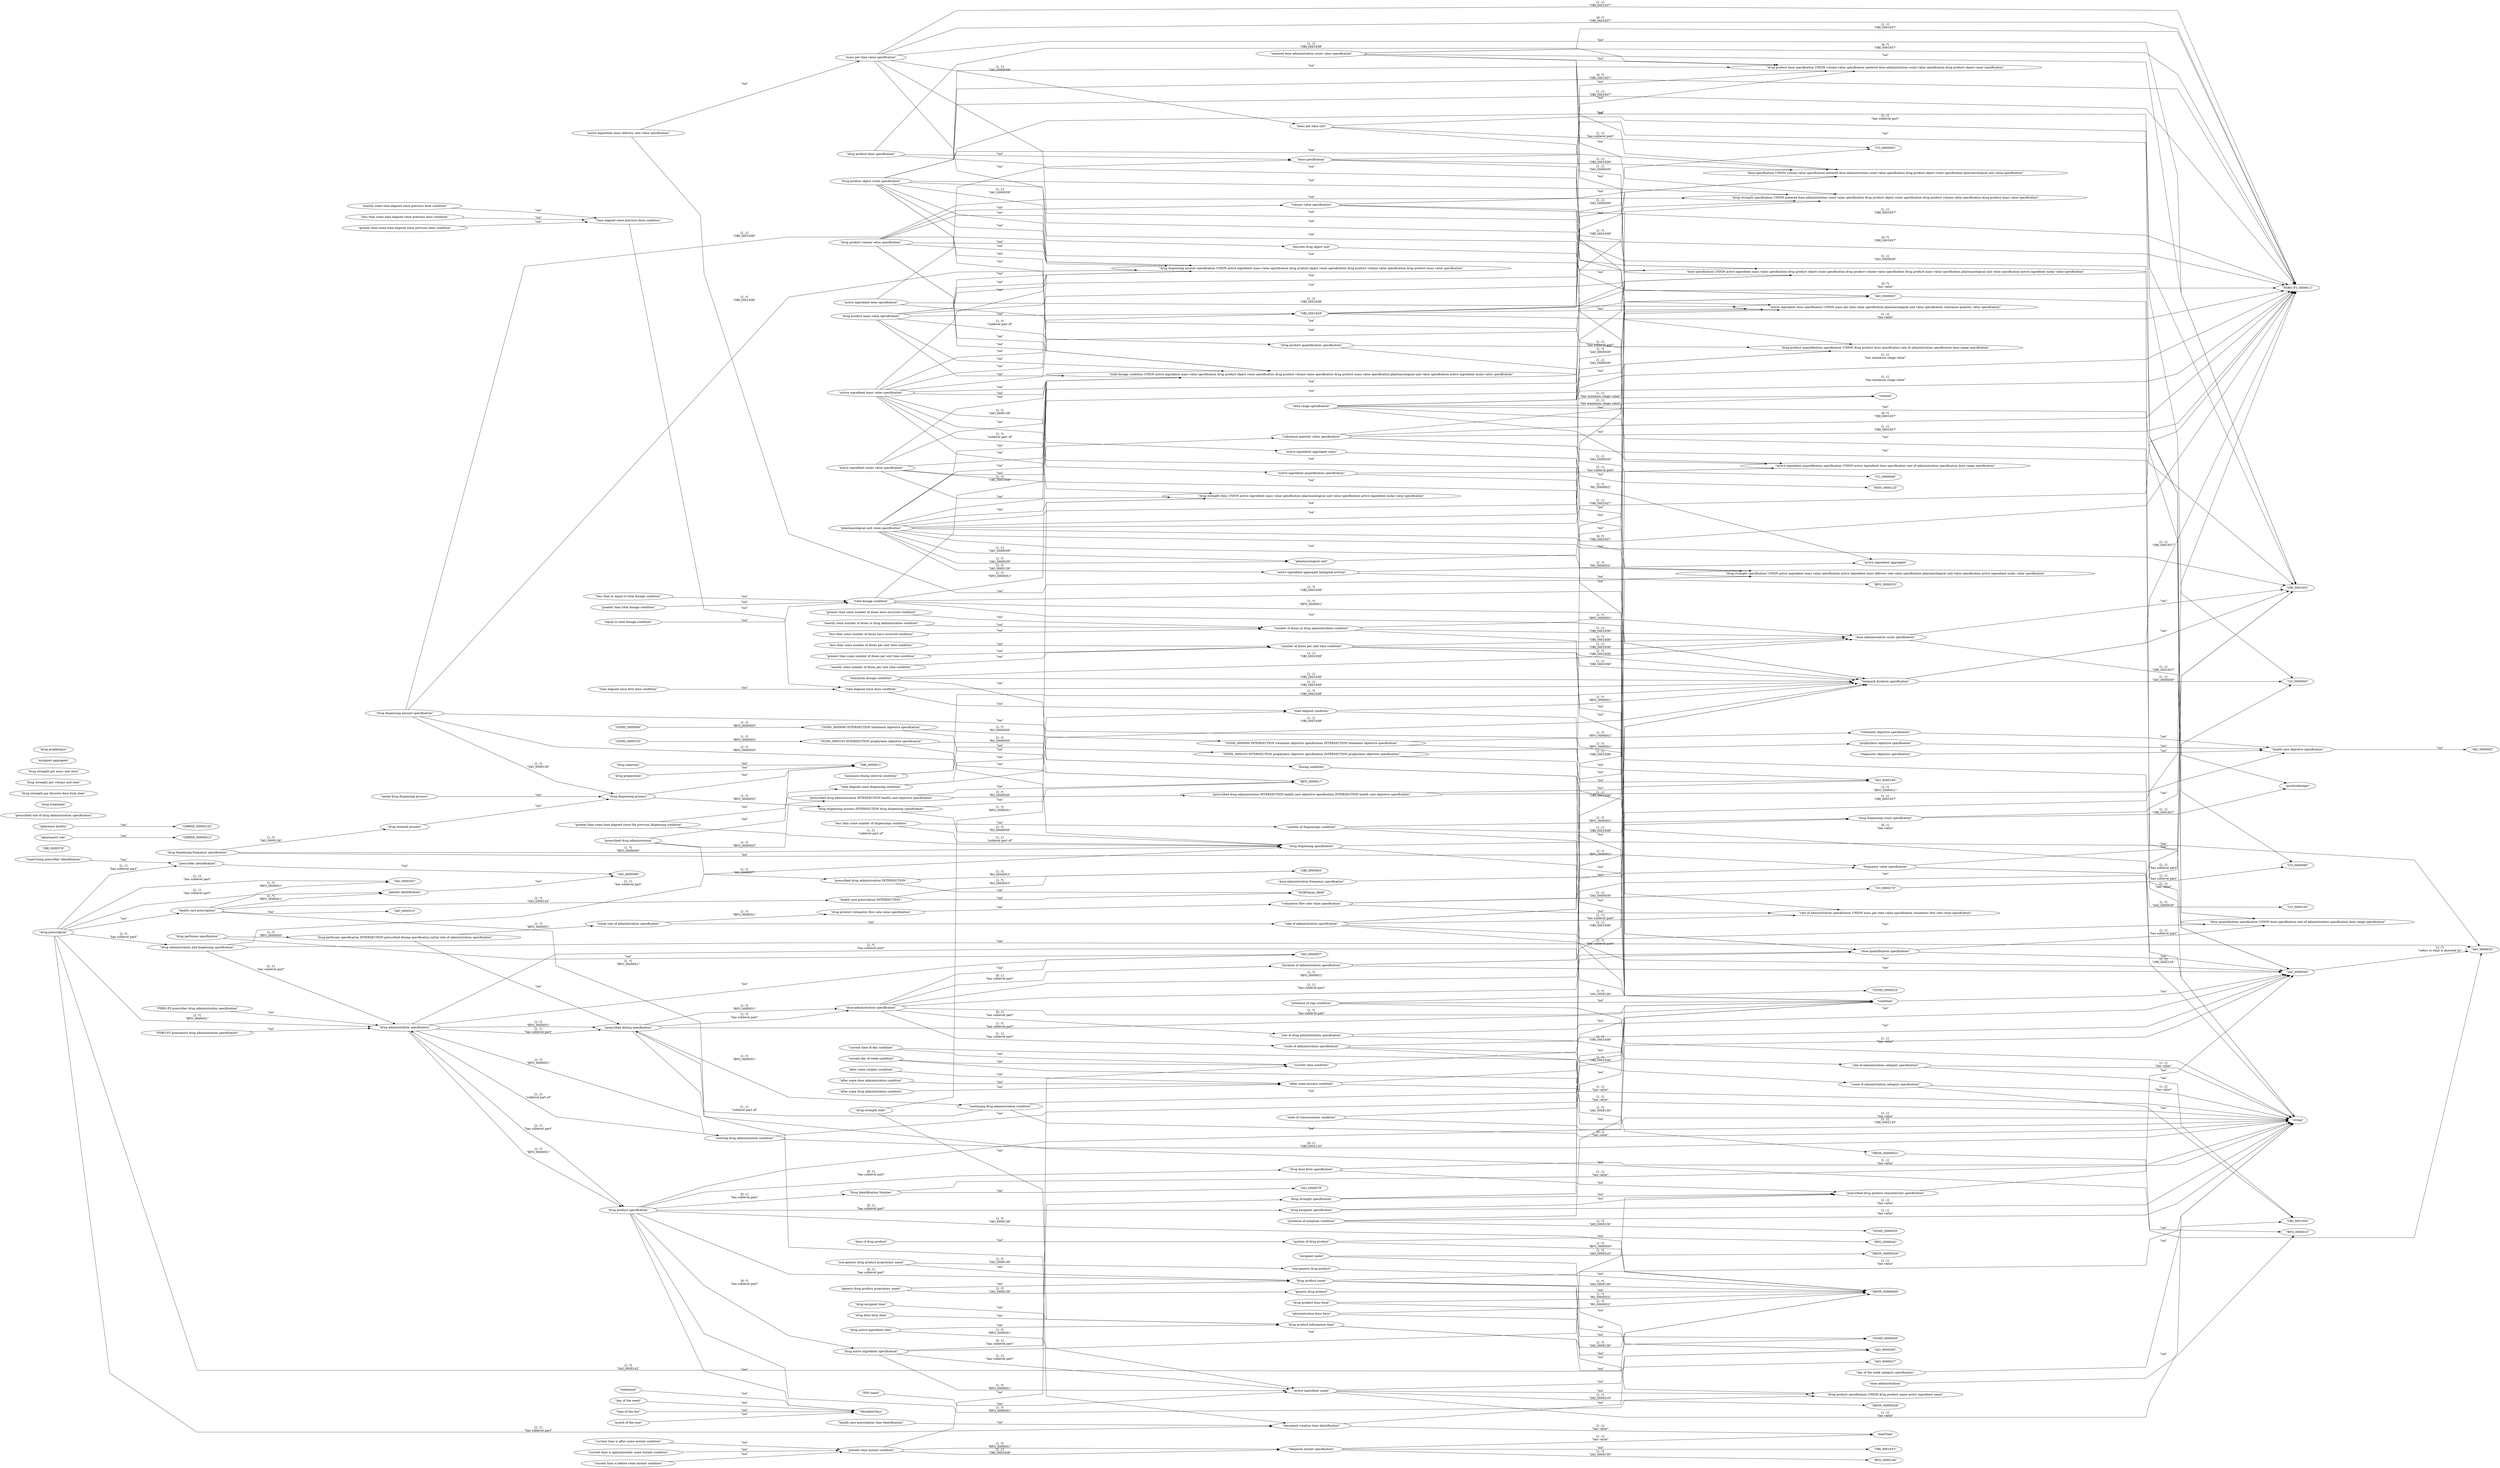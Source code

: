 digraph G {
  splines=polyline;
  rankdir=LR;
  "BFO_0000015" [ label="\"BFO_0000015\"" ];
  "BFO_0000017" [ label="\"BFO_0000017\"" ];
  "BFO_0000019" [ label="\"BFO_0000019\"" ];
  "BFO_0000040" [ label="\"BFO_0000040\"" ];
  "BFO_0000148" [ label="\"BFO_0000148\"" ];
  "DRON_00000005" [ label="\"DRON_00000005\"" ];
  "DRON_00000028" [ label="\"DRON_00000028\"" ];
  "DRON_00000029" [ label="\"DRON_00000029\"" ];
  "DRON_00000031" [ label="\"DRON_00000031\"" ];
  "IAO_0000003" [ label="\"IAO_0000003\"" ];
  "IAO_0000005" [ label="\"IAO_0000005\"" ];
  "IAO_0000007" [ label="\"IAO_0000007\"" ];
  "IAO_0000027" [ label="\"IAO_0000027\"" ];
  "IAO_0000030" [ label="\"IAO_0000030\"" ];
  "IAO_0000033" [ label="\"IAO_0000033\"" ];
  "IAO_0000104" [ label="\"IAO_0000104\"" ];
  "IAO_0000300" [ label="\"IAO_0000300\"" ];
  "IAO_0000302" [ label="\"IAO_0000302\"" ];
  "IAO_0000310" [ label="\"IAO_0000310\"" ];
  "IAO_0000578" [ label="\"IAO_0000578\"" ];
  "IAO_0000590" [ label="\"IAO_0000590\"" ];
  "NCBITaxon_9606" [ label="\"NCBITaxon_9606\"" ];
  "OBI_0000011" [ label="\"OBI_0000011\"" ];
  "OBI_0000093" [ label="\"OBI_0000093\"" ];
  "OBI_0000576" [ label="\"OBI_0000576\"" ];
  "dose specification" [ label="\"dose specification\"" ];
  "OBI_0001929" [ label="\"OBI_0001929\"" ];
  "OBI_0001930" [ label="\"OBI_0001930\"" ];
  "OBI_0001931" [ label="\"OBI_0001931\"" ];
  "OBI_0001933" [ label="\"OBI_0001933\"" ];
  "volume value specification" [ label="\"volume value specification\"" ];
  "OGMS_0000020" [ label="\"OGMS_0000020\"" ];
  "OGMS_0000024" [ label="\"OGMS_0000024\"" ];
  "OGMS_0000039" [ label="\"OGMS_0000039\"" ];
  "OGMS_0000090" [ label="\"OGMS_0000090\"" ];
  "OGMS_0000103" [ label="\"OGMS_0000103\"" ];
  "OMRSE_00000012" [ label="\"OMRSE_00000012\"" ];
  "OMRSE_00000102" [ label="\"OMRSE_00000102\"" ];
  "PATO_0000125" [ label="\"PATO_0000125\"" ];
  "active ingredient dose specification" [ label="\"active ingredient dose specification\"" ];
  "drug product dose specification" [ label="\"drug product dose specification\"" ];
  "current day of week condition" [ label="\"current day of week condition\"" ];
  "current time of day condition" [ label="\"current time of day condition\"" ];
  "PDRO-P3 prescriber drug administration specification" [ label="\"PDRO-P3 prescriber drug administration specification\"" ];
  "PDRO-P3 pharmacist drug administration specification" [ label="\"PDRO-P3 pharmacist drug administration specification\"" ];
  "discrete drug object unit" [ label="\"discrete drug object unit\"" ];
  "time elapsed since dispensing condition" [ label="\"time elapsed since dispensing condition\"" ];
  "health care prescription" [ label="\"health care prescription\"" ];
  "prescriber identification" [ label="\"prescriber identification\"" ];
  "patient identification" [ label="\"patient identification\"" ];
  "active ingredient aggregate mass" [ label="\"active ingredient aggregate mass\"" ];
  "document creation time identification" [ label="\"document creation time identification\"" ];
  "health care prescription time identification" [ label="\"health care prescription time identification\"" ];
  "drug administration and dispensing specification" [ label="\"drug administration and dispensing specification\"" ];
  "prescribed site of drug administration specification" [ label="\"prescribed site of drug administration specification\"" ];
  "prescribed drug product characteristic specification" [ label="\"prescribed drug product characteristic specification\"" ];
  "drug product information item" [ label="\"drug product information item\"" ];
  "drug treatment" [ label="\"drug treatment\"" ];
  "temporal instant specification" [ label="\"temporal instant specification\"" ];
  "route of administration specification" [ label="\"route of administration specification\"" ];
  "active ingredient mass value specification" [ label="\"active ingredient mass value specification\"" ];
  "drug strength specification" [ label="\"drug strength specification\"" ];
  "drug prescription" [ label="\"drug prescription\"" ];
  "drug strength item" [ label="\"drug strength item\"" ];
  "drug strength per discrete dose form item" [ label="\"drug strength per discrete dose form item\"" ];
  "drug strength per volume unit item" [ label="\"drug strength per volume unit item\"" ];
  "drug strength per mass unit item" [ label="\"drug strength per mass unit item\"" ];
  "duration of administration specification" [ label="\"duration of administration specification\"" ];
  "initial rate of administration specification" [ label="\"initial rate of administration specification\"" ];
  "drug active ingredient item" [ label="\"drug active ingredient item\"" ];
  "non-generic drug product proprietary name" [ label="\"non-generic drug product proprietary name\"" ];
  "drug dose form item" [ label="\"drug dose form item\"" ];
  "dose administration" [ label="\"dose administration\"" ];
  "presence of sign condition" [ label="\"presence of sign condition\"" ];
  "less than some time elapsed since previous dose condition" [ label="\"less than some time elapsed since previous dose condition\"" ];
  "drug product name" [ label="\"drug product name\"" ];
  "day of the week" [ label="\"day of the week\"" ];
  "drug dose form specification" [ label="\"drug dose form specification\"" ];
  "drug excipient specification" [ label="\"drug excipient specification\"" ];
  "drug active ingredient specification" [ label="\"drug active ingredient specification\"" ];
  "generic drug product proprietary name" [ label="\"generic drug product proprietary name\"" ];
  "current time is before some instant condition" [ label="\"current time is before some instant condition\"" ];
  "current time is after some instant condition" [ label="\"current time is after some instant condition\"" ];
  "current time is approximately some instant condition" [ label="\"current time is approximately some instant condition\"" ];
  "greater than some time elapsed since previous dose condition" [ label="\"greater than some time elapsed since previous dose condition\"" ];
  "exactly some time elapsed since previous dose condition" [ label="\"exactly some time elapsed since previous dose condition\"" ];
  "drug product specification" [ label="\"drug product specification\"" ];
  "drug product specification" [ label="\"drug product specification\"" ];
  "time of the day" [ label="\"time of the day\"" ];
  "month of the year" [ label="\"month of the year\"" ];
  "day of the week category specification" [ label="\"day of the week category specification\"" ];
  "drug excipient item" [ label="\"drug excipient item\"" ];
  "time elapsed since first dose condition" [ label="\"time elapsed since first dose condition\"" ];
  "time elapsed since previous dose condition" [ label="\"time elapsed since previous dose condition\"" ];
  "present time instant condition" [ label="\"present time instant condition\"" ];
  "pharmacy facility" [ label="\"pharmacy facility\"" ];
  "excipient name" [ label="\"excipient name\"" ];
  "number of doses in drug administration condition" [ label="\"number of doses in drug administration condition\"" ];
  "exactly some number of doses in drug administration condition" [ label="\"exactly some number of doses in drug administration condition\"" ];
  "drug selection" [ label="\"drug selection\"" ];
  "less than some number of doses have occurred condition" [ label="\"less than some number of doses have occurred condition\"" ];
  "greater than some number of doses have occurred condition" [ label="\"greater than some number of doses have occurred condition\"" ];
  "greater than some time elapsed since the previous dispensing condition" [ label="\"greater than some time elapsed since the previous dispensing condition\"" ];
  "pharmacist role" [ label="\"pharmacist role\"" ];
  "after some process condition" [ label="\"after some process condition\"" ];
  "after some drug administration condition" [ label="\"after some drug administration condition\"" ];
  "after some dose administration condition" [ label="\"after some dose administration condition\"" ];
  "after some surgery condition" [ label="\"after some surgery condition\"" ];
  "site of drug administration specification" [ label="\"site of drug administration specification\"" ];
  "drug dispensing specification" [ label="\"drug dispensing specification\"" ];
  "Drug Identification Number" [ label="\"Drug Identification Number\"" ];
  "metered dose administration count value specification" [ label="\"metered dose administration count value specification\"" ];
  "drug dispensing process" [ label="\"drug dispensing process\"" ];
  "drug perfusion specification" [ label="\"drug perfusion specification\"" ];
  "prescribed dosing specification" [ label="\"prescribed dosing specification\"" ];
  "dose of drug product" [ label="\"dose of drug product\"" ];
  "portion of drug product" [ label="\"portion of drug product\"" ];
  "supervising prescriber identification" [ label="\"supervising prescriber identification\"" ];
  "rate of administration specification" [ label="\"rate of administration specification\"" ];
  "site of administration category specification" [ label="\"site of administration category specification\"" ];
  "mass per time unit" [ label="\"mass per time unit\"" ];
  "dose range specification" [ label="\"dose range specification\"" ];
  "active ingredient aggregate" [ label="\"active ingredient aggregate\"" ];
  "excipient aggregate" [ label="\"excipient aggregate\"" ];
  "mass per time value specification" [ label="\"mass per time value specification\"" ];
  "drug renewal process" [ label="\"drug renewal process\"" ];
  "dose quantification specification" [ label="\"dose quantification specification\"" ];
  "active ingredient quantification specification" [ label="\"active ingredient quantification specification\"" ];
  "drug product quantification specification" [ label="\"drug product quantification specification\"" ];
  "active ingredient mass delivery rate value specification" [ label="\"active ingredient mass delivery rate value specification\"" ];
  "continuing drug administration condition" [ label="\"continuing drug administration condition\"" ];
  "starting drug administration condition" [ label="\"starting drug administration condition\"" ];
  "condition" [ label="\"condition\"" ];
  "minimum dosing interval condition" [ label="\"minimum dosing interval condition\"" ];
  "maximum dosage condition" [ label="\"maximum dosage condition\"" ];
  "dosing condition" [ label="\"dosing condition\"" ];
  "drug dispensing frequency specification" [ label="\"drug dispensing frequency specification\"" ];
  "drug dispensing count specification" [ label="\"drug dispensing count specification\"" ];
  "initial drug dispensing process" [ label="\"initial drug dispensing process\"" ];
  "dose administration specification" [ label="\"dose administration specification\"" ];
  "frequency value specification" [ label="\"frequency value specification\"" ];
  "drug prophylaxis" [ label="\"drug prophylaxis\"" ];
  "prescribed drug administration" [ label="\"prescribed drug administration\"" ];
  "health care objective specification" [ label="\"health care objective specification\"" ];
  "drug dispensing amount specification" [ label="\"drug dispensing amount specification\"" ];
  "treatment objective specification" [ label="\"treatment objective specification\"" ];
  "prophylaxis objective specification" [ label="\"prophylaxis objective specification\"" ];
  "diagnostic objective specification" [ label="\"diagnostic objective specification\"" ];
  "drug administration specification" [ label="\"drug administration specification\"" ];
  "drug product object count specification" [ label="\"drug product object count specification\"" ];
  "drug product volume value specification" [ label="\"drug product volume value specification\"" ];
  "drug product mass value specification" [ label="\"drug product mass value specification\"" ];
  "statement" [ label="\"statement\"" ];
  "temporal duration specification" [ label="\"temporal duration specification\"" ];
  "dose administration frequency specification" [ label="\"dose administration frequency specification\"" ];
  "pharmacological unit value specification" [ label="\"pharmacological unit value specification\"" ];
  "substance quantity value specification" [ label="\"substance quantity value specification\"" ];
  "volumetric flow rate value specification" [ label="\"volumetric flow rate value specification\"" ];
  "drug product volumetric flow rate value specification" [ label="\"drug product volumetric flow rate value specification\"" ];
  "active ingredient molar value specification" [ label="\"active ingredient molar value specification\"" ];
  "pharmacological unit" [ label="\"pharmacological unit\"" ];
  "dose administration count specification" [ label="\"dose administration count specification\"" ];
  "presence of symptom condition" [ label="\"presence of symptom condition\"" ];
  "state of consciousness condition" [ label="\"state of consciousness condition\"" ];
  "current time condition" [ label="\"current time condition\"" ];
  "time elapsed condition" [ label="\"time elapsed condition\"" ];
  "number of doses per unit time condition" [ label="\"number of doses per unit time condition\"" ];
  "less than some number of doses per unit time condition" [ label="\"less than some number of doses per unit time condition\"" ];
  "greater than some number of doses per unit time condition" [ label="\"greater than some number of doses per unit time condition\"" ];
  "exactly some number of doses per unit time condition" [ label="\"exactly some number of doses per unit time condition\"" ];
  "number of dispensings condition" [ label="\"number of dispensings condition\"" ];
  "less than some number of dispensings condition" [ label="\"less than some number of dispensings condition\"" ];
  "total dosage condition" [ label="\"total dosage condition\"" ];
  "less than or equal to total dosage condition" [ label="\"less than or equal to total dosage condition\"" ];
  "greater than total dosage condition" [ label="\"greater than total dosage condition\"" ];
  "equal to total dosage condition" [ label="\"equal to total dosage condition\"" ];
  "time elapsed since dose condition" [ label="\"time elapsed since dose condition\"" ];
  "route of administration category specification" [ label="\"route of administration category specification\"" ];
  "non-generic drug product" [ label="\"non-generic drug product\"" ];
  "generic drug product" [ label="\"generic drug product\"" ];
  "INN name" [ label="\"INN name\"" ];
  "active ingredient name" [ label="\"active ingredient name\"" ];
  "drug preparation" [ label="\"drug preparation\"" ];
  "administration dose form" [ label="\"administration dose form\"" ];
  "drug product dose form" [ label="\"drug product dose form\"" ];
  "active ingredient aggregate biological activity" [ label="\"active ingredient aggregate biological activity\"" ];
  "UO_0000002" [ label="\"UO_0000002\"" ];
  "UO_0000003" [ label="\"UO_0000003\"" ];
  "UO_0000006" [ label="\"UO_0000006\"" ];
  "UO_0000095" [ label="\"UO_0000095\"" ];
  "UO_0000105" [ label="\"UO_0000105\"" ];
  "UO_0000270" [ label="\"UO_0000270\"" ];
  "ObsoleteClass" [ label="\"ObsoleteClass\"" ];
  "dose quantification specification UNION dose specification rate of administration specification dose range specification" [ label="\"dose quantification specification UNION dose specification rate of administration specification dose range specification\"" ];
  "prescribed drug administration INTERSECTION " [ label="\"prescribed drug administration INTERSECTION \"" ];
  "drug dispensing amount specification UNION active ingredient mass value specification drug product object count specification drug product volume value specification drug product mass value specification" [ label="\"drug dispensing amount specification UNION active ingredient mass value specification drug product object count specification drug product volume value specification drug product mass value specification\"" ];
  "OGMS_0000103 INTERSECTION prophylaxis objective specification" [ label="\"OGMS_0000103 INTERSECTION prophylaxis objective specification\"" ];
  "OGMS_0000103 INTERSECTION prophylaxis objective specification INTERSECTION prophylaxis objective specification" [ label="\"OGMS_0000103 INTERSECTION prophylaxis objective specification INTERSECTION prophylaxis objective specification\"" ];
  "drug product specification UNION drug product name active ingredient name" [ label="\"drug product specification UNION drug product name active ingredient name\"" ];
  "drug product quantification specification UNION drug product dose specification rate of administration specification dose range specification" [ label="\"drug product quantification specification UNION drug product dose specification rate of administration specification dose range specification\"" ];
  "active ingredient dose specification UNION mass per time value specification pharmacological unit value specification substance quantity value specification" [ label="\"active ingredient dose specification UNION mass per time value specification pharmacological unit value specification substance quantity value specification\"" ];
  "drug dispensing amount specification UNION active ingredient mass value specification drug product object count specification drug product volume value specification drug product mass value specification" [ label="\"drug dispensing amount specification UNION active ingredient mass value specification drug product object count specification drug product volume value specification drug product mass value specification\"" ];
  "drug product dose specification UNION volume value specification metered dose administration count value specification drug product object count specification" [ label="\"drug product dose specification UNION volume value specification metered dose administration count value specification drug product object count specification\"" ];
  "rate of administration specification UNION mass per time value specification volumetric flow rate value specification" [ label="\"rate of administration specification UNION mass per time value specification volumetric flow rate value specification\"" ];
  "health care prescription INTERSECTION " [ label="\"health care prescription INTERSECTION \"" ];
  "drug strength specification UNION metered dose administration count value specification drug product object count specification drug product volume value specification drug product mass value specification" [ label="\"drug strength specification UNION metered dose administration count value specification drug product object count specification drug product volume value specification drug product mass value specification\"" ];
  "active ingredient quantification specification UNION active ingredient dose specification rate of administration specification dose range specification" [ label="\"active ingredient quantification specification UNION active ingredient dose specification rate of administration specification dose range specification\"" ];
  "total dosage condition UNION active ingredient mass value specification drug product object count specification drug product volume value specification drug product mass value specification pharmacological unit value specification active ingredient molar value specification" [ label="\"total dosage condition UNION active ingredient mass value specification drug product object count specification drug product volume value specification drug product mass value specification pharmacological unit value specification active ingredient molar value specification\"" ];
  "dose specification UNION active ingredient mass value specification drug product object count specification drug product volume value specification drug product mass value specification pharmacological unit value specification active ingredient molar value specification" [ label="\"dose specification UNION active ingredient mass value specification drug product object count specification drug product volume value specification drug product mass value specification pharmacological unit value specification active ingredient molar value specification\"" ];
  "drug dispensing process INTERSECTION drug dispensing specification" [ label="\"drug dispensing process INTERSECTION drug dispensing specification\"" ];
  "OGMS_0000090 INTERSECTION treatment objective specification" [ label="\"OGMS_0000090 INTERSECTION treatment objective specification\"" ];
  "OGMS_0000090 INTERSECTION treatment objective specification INTERSECTION treatment objective specification" [ label="\"OGMS_0000090 INTERSECTION treatment objective specification INTERSECTION treatment objective specification\"" ];
  "prescribed drug administration INTERSECTION health care objective specification" [ label="\"prescribed drug administration INTERSECTION health care objective specification\"" ];
  "prescribed drug administration INTERSECTION health care objective specification INTERSECTION health care objective specification" [ label="\"prescribed drug administration INTERSECTION health care objective specification INTERSECTION health care objective specification\"" ];
  "drug strength item UNION active ingredient mass value specification pharmacological unit value specification active ingredient molar value specification" [ label="\"drug strength item UNION active ingredient mass value specification pharmacological unit value specification active ingredient molar value specification\"" ];
  "dose specification UNION volume value specification metered dose administration count value specification drug product object count specification pharmacological unit value specification" [ label="\"dose specification UNION volume value specification metered dose administration count value specification drug product object count specification pharmacological unit value specification\"" ];
  "drug strength specification UNION active ingredient mass value specification active ingredient mass delivery rate value specification pharmacological unit value specification active ingredient molar value specification" [ label="\"drug strength specification UNION active ingredient mass value specification active ingredient mass delivery rate value specification pharmacological unit value specification active ingredient molar value specification\"" ];
  "total dosage condition UNION active ingredient mass value specification drug product object count specification drug product volume value specification drug product mass value specification pharmacological unit value specification active ingredient molar value specification" [ label="\"total dosage condition UNION active ingredient mass value specification drug product object count specification drug product volume value specification drug product mass value specification pharmacological unit value specification active ingredient molar value specification\"" ];
  "drug perfusion specification INTERSECTION prescribed dosing specification initial rate of administration specification" [ label="\"drug perfusion specification INTERSECTION prescribed dosing specification initial rate of administration specification\"" ];
  "PDRO-P3_0000012" [ label="\"PDRO-P3_0000012\"" ];
  "string" [ label="\"string\"" ];
  "positiveInteger" [ label="\"positiveInteger\"" ];
  "rational" [ label="\"rational\"" ];
  "dateTime" [ label="\"dateTime\"" ];
  "drug product information item" -> "IAO_0000027" [ label="\"isa\"" ];
  "administration dose form" -> "OGMS_0000039" [ label="\"isa\"" ];
  "metered dose administration count value specification" -> "OBI_0001931" [ label="\"isa\"" ];
  "drug product name" -> "IAO_0000300" [ label="\"isa\"" ];
  "drug dispensing specification" -> "IAO_0000033" [ label="\"isa\"" ];
  "drug dispensing process" -> "OBI_0000011" [ label="\"isa\"" ];
  "time elapsed since dispensing condition" -> "time elapsed condition" [ label="\"isa\"" ];
  "substance quantity value specification" -> "OBI_0001931" [ label="\"isa\"" ];
  "Drug Identification Number" -> "IAO_0000578" [ label="\"isa\"" ];
  "after some surgery condition" -> "after some process condition" [ label="\"isa\"" ];
  "active ingredient molar value specification" -> "substance quantity value specification" [ label="\"isa\"" ];
  "pharmacy facility" -> "OMRSE_00000102" [ label="\"isa\"" ];
  "month of the year" -> "ObsoleteClass" [ label="\"isa\"" ];
  "less than some time elapsed since previous dose condition" -> "time elapsed since previous dose condition" [ label="\"isa\"" ];
  "route of administration category specification" -> "OBI_0001930" [ label="\"isa\"" ];
  "document creation time identification" -> "IAO_0000300" [ label="\"isa\"" ];
  "active ingredient mass value specification" -> "OBI_0001929" [ label="\"isa\"" ];
  "dose administration frequency specification" -> "frequency value specification" [ label="\"isa\"" ];
  "current day of week condition" -> "current time condition" [ label="\"isa\"" ];
  "duration of administration specification" -> "IAO_0000030" [ label="\"isa\"" ];
  "exactly some time elapsed since previous dose condition" -> "time elapsed since previous dose condition" [ label="\"isa\"" ];
  "number of doses in drug administration condition" -> "condition" [ label="\"isa\"" ];
  "drug dispensing count specification" -> "OBI_0001931" [ label="\"isa\"" ];
  "starting drug administration condition" -> "condition" [ label="\"isa\"" ];
  "site of drug administration specification" -> "IAO_0000030" [ label="\"isa\"" ];
  "active ingredient mass delivery rate value specification" -> "mass per time value specification" [ label="\"isa\"" ];
  "day of the week" -> "ObsoleteClass" [ label="\"isa\"" ];
  "prescribed dosing specification" -> "IAO_0000033" [ label="\"isa\"" ];
  "non-generic drug product" -> "DRON_00000005" [ label="\"isa\"" ];
  "presence of symptom condition" -> "condition" [ label="\"isa\"" ];
  "drug preparation" -> "OBI_0000011" [ label="\"isa\"" ];
  "present time instant condition" -> "current time condition" [ label="\"isa\"" ];
  "active ingredient dose specification" -> "dose specification" [ label="\"isa\"" ];
  "dosing condition" -> "condition" [ label="\"isa\"" ];
  "drug excipient specification" -> "prescribed drug product characteristic specification" [ label="\"isa\"" ];
  "greater than some number of doses have occurred condition" -> "number of doses in drug administration condition" [ label="\"isa\"" ];
  "temporal instant specification" -> "OBI_0001933" [ label="\"isa\"" ];
  "drug active ingredient item" -> "drug product information item" [ label="\"isa\"" ];
  "mass per time unit" -> "IAO_0000003" [ label="\"isa\"" ];
  "DRON_00000031" -> "BFO_0000015" [ label="\"isa\"" ];
  "prescriber identification" -> "IAO_0000590" [ label="\"isa\"" ];
  "initial rate of administration specification" -> "rate of administration specification" [ label="\"isa\"" ];
  "greater than some number of doses per unit time condition" -> "number of doses per unit time condition" [ label="\"isa\"" ];
  "active ingredient aggregate mass" -> "PATO_0000125" [ label="\"isa\"" ];
  "exactly some number of doses in drug administration condition" -> "number of doses in drug administration condition" [ label="\"isa\"" ];
  "drug product specification" -> "ObsoleteClass" [ label="\"isa\"" ];
  "less than some number of doses have occurred condition" -> "number of doses in drug administration condition" [ label="\"isa\"" ];
  "route of administration specification" -> "IAO_0000030" [ label="\"isa\"" ];
  "greater than some time elapsed since the previous dispensing condition" -> "time elapsed since dispensing condition" [ label="\"isa\"" ];
  "drug dose form item" -> "drug product information item" [ label="\"isa\"" ];
  "dose range specification" -> "IAO_0000030" [ label="\"isa\"" ];
  "active ingredient quantification specification" -> "dose quantification specification" [ label="\"isa\"" ];
  "presence of sign condition" -> "condition" [ label="\"isa\"" ];
  "time elapsed condition" -> "condition" [ label="\"isa\"" ];
  "drug product mass value specification" -> "OBI_0001929" [ label="\"isa\"" ];
  "generic drug product proprietary name" -> "drug product name" [ label="\"isa\"" ];
  "portion of drug product" -> "BFO_0000040" [ label="\"isa\"" ];
  "number of doses per unit time condition" -> "condition" [ label="\"isa\"" ];
  "health care prescription" -> "IAO_0000310" [ label="\"isa\"" ];
  "non-generic drug product proprietary name" -> "drug product name" [ label="\"isa\"" ];
  "supervising prescriber identification" -> "prescriber identification" [ label="\"isa\"" ];
  "current time is after some instant condition" -> "present time instant condition" [ label="\"isa\"" ];
  "number of dispensings condition" -> "condition" [ label="\"isa\"" ];
  "drug product volumetric flow rate value specification" -> "volumetric flow rate value specification" [ label="\"isa\"" ];
  "drug selection" -> "OBI_0000011" [ label="\"isa\"" ];
  "less than some number of dispensings condition" -> "number of dispensings condition" [ label="\"isa\"" ];
  "prescribed drug administration" -> "OBI_0000011" [ label="\"isa\"" ];
  "treatment objective specification" -> "health care objective specification" [ label="\"isa\"" ];
  "temporal duration specification" -> "OBI_0001931" [ label="\"isa\"" ];
  "condition" -> "IAO_0000030" [ label="\"isa\"" ];
  "site of administration category specification" -> "OBI_0001930" [ label="\"isa\"" ];
  "PDRO-P3 pharmacist drug administration specification" -> "drug administration specification" [ label="\"isa\"" ];
  "after some dose administration condition" -> "after some process condition" [ label="\"isa\"" ];
  "less than or equal to total dosage condition" -> "total dosage condition" [ label="\"isa\"" ];
  "time of the day" -> "ObsoleteClass" [ label="\"isa\"" ];
  "equal to total dosage condition" -> "total dosage condition" [ label="\"isa\"" ];
  "greater than total dosage condition" -> "total dosage condition" [ label="\"isa\"" ];
  "drug prescription" -> "health care prescription" [ label="\"isa\"" ];
  "drug perfusion specification" -> "IAO_0000007" [ label="\"isa\"" ];
  "drug product dose form" -> "OGMS_0000039" [ label="\"isa\"" ];
  "drug product specification" -> "IAO_0000030" [ label="\"isa\"" ];
  "drug strength item" -> "drug product information item" [ label="\"isa\"" ];
  "time elapsed since previous dose condition" -> "time elapsed since dose condition" [ label="\"isa\"" ];
  "day of the week category specification" -> "OBI_0001930" [ label="\"isa\"" ];
  "prescribed drug product characteristic specification" -> "IAO_0000030" [ label="\"isa\"" ];
  "greater than some time elapsed since previous dose condition" -> "time elapsed since previous dose condition" [ label="\"isa\"" ];
  "volumetric flow rate value specification" -> "OBI_0001931" [ label="\"isa\"" ];
  "continuing drug administration condition" -> "condition" [ label="\"isa\"" ];
  "time elapsed since dose condition" -> "time elapsed condition" [ label="\"isa\"" ];
  "drug renewal process" -> "drug dispensing process" [ label="\"isa\"" ];
  "mass per time value specification" -> "OBI_0001931" [ label="\"isa\"" ];
  "health care prescription time identification" -> "document creation time identification" [ label="\"isa\"" ];
  "dose administration" -> "BFO_0000015" [ label="\"isa\"" ];
  "dose of drug product" -> "portion of drug product" [ label="\"isa\"" ];
  "rate of administration specification" -> "IAO_0000030" [ label="\"isa\"" ];
  "generic drug product" -> "DRON_00000005" [ label="\"isa\"" ];
  "drug administration specification" -> "IAO_0000007" [ label="\"isa\"" ];
  "current time of day condition" -> "current time condition" [ label="\"isa\"" ];
  "after some process condition" -> "condition" [ label="\"isa\"" ];
  "drug dispensing frequency specification" -> "frequency value specification" [ label="\"isa\"" ];
  "pharmacological unit value specification" -> "OBI_0001931" [ label="\"isa\"" ];
  "INN name" -> "active ingredient name" [ label="\"isa\"" ];
  "drug dose form specification" -> "prescribed drug product characteristic specification" [ label="\"isa\"" ];
  "drug product quantification specification" -> "dose quantification specification" [ label="\"isa\"" ];
  "maximum dosage condition" -> "dosing condition" [ label="\"isa\"" ];
  "dose administration count specification" -> "OBI_0001931" [ label="\"isa\"" ];
  "frequency value specification" -> "OBI_0001931" [ label="\"isa\"" ];
  "drug product volume value specification" -> "volume value specification" [ label="\"isa\"" ];
  "drug dispensing amount specification" -> "IAO_0000030" [ label="\"isa\"" ];
  "less than some number of doses per unit time condition" -> "number of doses per unit time condition" [ label="\"isa\"" ];
  "dose administration specification" -> "IAO_0000007" [ label="\"isa\"" ];
  "initial drug dispensing process" -> "drug dispensing process" [ label="\"isa\"" ];
  "drug product dose specification" -> "dose specification" [ label="\"isa\"" ];
  "drug excipient item" -> "drug product information item" [ label="\"isa\"" ];
  "drug active ingredient specification" -> "prescribed drug product characteristic specification" [ label="\"isa\"" ];
  "drug product object count specification" -> "OBI_0001931" [ label="\"isa\"" ];
  "drug administration and dispensing specification" -> "IAO_0000033" [ label="\"isa\"" ];
  "diagnostic objective specification" -> "health care objective specification" [ label="\"isa\"" ];
  "patient identification" -> "IAO_0000590" [ label="\"isa\"" ];
  "drug strength specification" -> "prescribed drug product characteristic specification" [ label="\"isa\"" ];
  "discrete drug object unit" -> "IAO_0000003" [ label="\"isa\"" ];
  "exactly some number of doses per unit time condition" -> "number of doses per unit time condition" [ label="\"isa\"" ];
  "dose quantification specification" -> "IAO_0000030" [ label="\"isa\"" ];
  "pharmacist role" -> "OMRSE_00000012" [ label="\"isa\"" ];
  "total dosage condition" -> "condition" [ label="\"isa\"" ];
  "excipient name" -> "IAO_0000300" [ label="\"isa\"" ];
  "active ingredient name" -> "IAO_0000300" [ label="\"isa\"" ];
  "active ingredient aggregate biological activity" -> "BFO_0000019" [ label="\"isa\"" ];
  "prophylaxis objective specification" -> "health care objective specification" [ label="\"isa\"" ];
  "health care objective specification" -> "IAO_0000005" [ label="\"isa\"" ];
  "pharmacological unit" -> "IAO_0000003" [ label="\"isa\"" ];
  "current time condition" -> "condition" [ label="\"isa\"" ];
  "current time is before some instant condition" -> "present time instant condition" [ label="\"isa\"" ];
  "PDRO-P3 prescriber drug administration specification" -> "drug administration specification" [ label="\"isa\"" ];
  "statement" -> "ObsoleteClass" [ label="\"isa\"" ];
  "after some drug administration condition" -> "after some process condition" [ label="\"isa\"" ];
  "time elapsed since first dose condition" -> "time elapsed since dose condition" [ label="\"isa\"" ];
  "minimum dosing interval condition" -> "dosing condition" [ label="\"isa\"" ];
  "current time is approximately some instant condition" -> "present time instant condition" [ label="\"isa\"" ];
  "state of consciousness condition" -> "condition" [ label="\"isa\"" ];
  "dose specification" -> "dose quantification specification UNION dose specification rate of administration specification dose range specification" [ label="\"isa\"" ];
  "rate of administration specification" -> "dose quantification specification UNION dose specification rate of administration specification dose range specification" [ label="\"isa\"" ];
  "dose range specification" -> "dose quantification specification UNION dose specification rate of administration specification dose range specification" [ label="\"isa\"" ];
  "prescribed drug administration INTERSECTION " -> "NCBITaxon_9606" [ label="\"isa\"" ];
  "active ingredient mass value specification" -> "drug dispensing amount specification UNION active ingredient mass value specification drug product object count specification drug product volume value specification drug product mass value specification" [ label="\"isa\"" ];
  "drug product object count specification" -> "drug dispensing amount specification UNION active ingredient mass value specification drug product object count specification drug product volume value specification drug product mass value specification" [ label="\"isa\"" ];
  "drug product volume value specification" -> "drug dispensing amount specification UNION active ingredient mass value specification drug product object count specification drug product volume value specification drug product mass value specification" [ label="\"isa\"" ];
  "drug product mass value specification" -> "drug dispensing amount specification UNION active ingredient mass value specification drug product object count specification drug product volume value specification drug product mass value specification" [ label="\"isa\"" ];
  "OGMS_0000103 INTERSECTION prophylaxis objective specification" -> "BFO_0000017" [ label="\"isa\"" ];
  "OGMS_0000103 INTERSECTION prophylaxis objective specification INTERSECTION prophylaxis objective specification" -> "IAO_0000104" [ label="\"isa\"" ];
  "drug product name" -> "drug product specification UNION drug product name active ingredient name" [ label="\"isa\"" ];
  "active ingredient name" -> "drug product specification UNION drug product name active ingredient name" [ label="\"isa\"" ];
  "drug product dose specification" -> "drug product quantification specification UNION drug product dose specification rate of administration specification dose range specification" [ label="\"isa\"" ];
  "rate of administration specification" -> "drug product quantification specification UNION drug product dose specification rate of administration specification dose range specification" [ label="\"isa\"" ];
  "dose range specification" -> "drug product quantification specification UNION drug product dose specification rate of administration specification dose range specification" [ label="\"isa\"" ];
  "OBI_0001929" -> "active ingredient dose specification UNION mass per time value specification pharmacological unit value specification substance quantity value specification" [ label="\"isa\"" ];
  "mass per time value specification" -> "active ingredient dose specification UNION mass per time value specification pharmacological unit value specification substance quantity value specification" [ label="\"isa\"" ];
  "pharmacological unit value specification" -> "active ingredient dose specification UNION mass per time value specification pharmacological unit value specification substance quantity value specification" [ label="\"isa\"" ];
  "substance quantity value specification" -> "active ingredient dose specification UNION mass per time value specification pharmacological unit value specification substance quantity value specification" [ label="\"isa\"" ];
  "active ingredient mass value specification" -> "drug dispensing amount specification UNION active ingredient mass value specification drug product object count specification drug product volume value specification drug product mass value specification" [ label="\"isa\"" ];
  "drug product object count specification" -> "drug dispensing amount specification UNION active ingredient mass value specification drug product object count specification drug product volume value specification drug product mass value specification" [ label="\"isa\"" ];
  "drug product volume value specification" -> "drug dispensing amount specification UNION active ingredient mass value specification drug product object count specification drug product volume value specification drug product mass value specification" [ label="\"isa\"" ];
  "drug product mass value specification" -> "drug dispensing amount specification UNION active ingredient mass value specification drug product object count specification drug product volume value specification drug product mass value specification" [ label="\"isa\"" ];
  "OBI_0001929" -> "drug product dose specification UNION volume value specification metered dose administration count value specification drug product object count specification" [ label="\"isa\"" ];
  "volume value specification" -> "drug product dose specification UNION volume value specification metered dose administration count value specification drug product object count specification" [ label="\"isa\"" ];
  "metered dose administration count value specification" -> "drug product dose specification UNION volume value specification metered dose administration count value specification drug product object count specification" [ label="\"isa\"" ];
  "drug product object count specification" -> "drug product dose specification UNION volume value specification metered dose administration count value specification drug product object count specification" [ label="\"isa\"" ];
  "mass per time value specification" -> "rate of administration specification UNION mass per time value specification volumetric flow rate value specification" [ label="\"isa\"" ];
  "volumetric flow rate value specification" -> "rate of administration specification UNION mass per time value specification volumetric flow rate value specification" [ label="\"isa\"" ];
  "health care prescription INTERSECTION " -> "NCBITaxon_9606" [ label="\"isa\"" ];
  "metered dose administration count value specification" -> "drug strength specification UNION metered dose administration count value specification drug product object count specification drug product volume value specification drug product mass value specification" [ label="\"isa\"" ];
  "drug product object count specification" -> "drug strength specification UNION metered dose administration count value specification drug product object count specification drug product volume value specification drug product mass value specification" [ label="\"isa\"" ];
  "drug product volume value specification" -> "drug strength specification UNION metered dose administration count value specification drug product object count specification drug product volume value specification drug product mass value specification" [ label="\"isa\"" ];
  "drug product mass value specification" -> "drug strength specification UNION metered dose administration count value specification drug product object count specification drug product volume value specification drug product mass value specification" [ label="\"isa\"" ];
  "active ingredient dose specification" -> "active ingredient quantification specification UNION active ingredient dose specification rate of administration specification dose range specification" [ label="\"isa\"" ];
  "rate of administration specification" -> "active ingredient quantification specification UNION active ingredient dose specification rate of administration specification dose range specification" [ label="\"isa\"" ];
  "dose range specification" -> "active ingredient quantification specification UNION active ingredient dose specification rate of administration specification dose range specification" [ label="\"isa\"" ];
  "active ingredient mass value specification" -> "total dosage condition UNION active ingredient mass value specification drug product object count specification drug product volume value specification drug product mass value specification pharmacological unit value specification active ingredient molar value specification" [ label="\"isa\"" ];
  "drug product object count specification" -> "total dosage condition UNION active ingredient mass value specification drug product object count specification drug product volume value specification drug product mass value specification pharmacological unit value specification active ingredient molar value specification" [ label="\"isa\"" ];
  "drug product volume value specification" -> "total dosage condition UNION active ingredient mass value specification drug product object count specification drug product volume value specification drug product mass value specification pharmacological unit value specification active ingredient molar value specification" [ label="\"isa\"" ];
  "drug product mass value specification" -> "total dosage condition UNION active ingredient mass value specification drug product object count specification drug product volume value specification drug product mass value specification pharmacological unit value specification active ingredient molar value specification" [ label="\"isa\"" ];
  "pharmacological unit value specification" -> "total dosage condition UNION active ingredient mass value specification drug product object count specification drug product volume value specification drug product mass value specification pharmacological unit value specification active ingredient molar value specification" [ label="\"isa\"" ];
  "active ingredient molar value specification" -> "total dosage condition UNION active ingredient mass value specification drug product object count specification drug product volume value specification drug product mass value specification pharmacological unit value specification active ingredient molar value specification" [ label="\"isa\"" ];
  "active ingredient mass value specification" -> "dose specification UNION active ingredient mass value specification drug product object count specification drug product volume value specification drug product mass value specification pharmacological unit value specification active ingredient molar value specification" [ label="\"isa\"" ];
  "drug product object count specification" -> "dose specification UNION active ingredient mass value specification drug product object count specification drug product volume value specification drug product mass value specification pharmacological unit value specification active ingredient molar value specification" [ label="\"isa\"" ];
  "drug product volume value specification" -> "dose specification UNION active ingredient mass value specification drug product object count specification drug product volume value specification drug product mass value specification pharmacological unit value specification active ingredient molar value specification" [ label="\"isa\"" ];
  "drug product mass value specification" -> "dose specification UNION active ingredient mass value specification drug product object count specification drug product volume value specification drug product mass value specification pharmacological unit value specification active ingredient molar value specification" [ label="\"isa\"" ];
  "pharmacological unit value specification" -> "dose specification UNION active ingredient mass value specification drug product object count specification drug product volume value specification drug product mass value specification pharmacological unit value specification active ingredient molar value specification" [ label="\"isa\"" ];
  "active ingredient molar value specification" -> "dose specification UNION active ingredient mass value specification drug product object count specification drug product volume value specification drug product mass value specification pharmacological unit value specification active ingredient molar value specification" [ label="\"isa\"" ];
  "drug dispensing process INTERSECTION drug dispensing specification" -> "BFO_0000017" [ label="\"isa\"" ];
  "OGMS_0000090 INTERSECTION treatment objective specification" -> "BFO_0000017" [ label="\"isa\"" ];
  "OGMS_0000090 INTERSECTION treatment objective specification INTERSECTION treatment objective specification" -> "IAO_0000104" [ label="\"isa\"" ];
  "prescribed drug administration INTERSECTION health care objective specification" -> "BFO_0000017" [ label="\"isa\"" ];
  "prescribed drug administration INTERSECTION health care objective specification INTERSECTION health care objective specification" -> "IAO_0000104" [ label="\"isa\"" ];
  "active ingredient mass value specification" -> "drug strength item UNION active ingredient mass value specification pharmacological unit value specification active ingredient molar value specification" [ label="\"isa\"" ];
  "pharmacological unit value specification" -> "drug strength item UNION active ingredient mass value specification pharmacological unit value specification active ingredient molar value specification" [ label="\"isa\"" ];
  "active ingredient molar value specification" -> "drug strength item UNION active ingredient mass value specification pharmacological unit value specification active ingredient molar value specification" [ label="\"isa\"" ];
  "OBI_0001929" -> "dose specification UNION volume value specification metered dose administration count value specification drug product object count specification pharmacological unit value specification" [ label="\"isa\"" ];
  "volume value specification" -> "dose specification UNION volume value specification metered dose administration count value specification drug product object count specification pharmacological unit value specification" [ label="\"isa\"" ];
  "metered dose administration count value specification" -> "dose specification UNION volume value specification metered dose administration count value specification drug product object count specification pharmacological unit value specification" [ label="\"isa\"" ];
  "drug product object count specification" -> "dose specification UNION volume value specification metered dose administration count value specification drug product object count specification pharmacological unit value specification" [ label="\"isa\"" ];
  "pharmacological unit value specification" -> "dose specification UNION volume value specification metered dose administration count value specification drug product object count specification pharmacological unit value specification" [ label="\"isa\"" ];
  "active ingredient mass value specification" -> "drug strength specification UNION active ingredient mass value specification active ingredient mass delivery rate value specification pharmacological unit value specification active ingredient molar value specification" [ label="\"isa\"" ];
  "active ingredient mass delivery rate value specification" -> "drug strength specification UNION active ingredient mass value specification active ingredient mass delivery rate value specification pharmacological unit value specification active ingredient molar value specification" [ label="\"isa\"" ];
  "pharmacological unit value specification" -> "drug strength specification UNION active ingredient mass value specification active ingredient mass delivery rate value specification pharmacological unit value specification active ingredient molar value specification" [ label="\"isa\"" ];
  "active ingredient molar value specification" -> "drug strength specification UNION active ingredient mass value specification active ingredient mass delivery rate value specification pharmacological unit value specification active ingredient molar value specification" [ label="\"isa\"" ];
  "active ingredient mass value specification" -> "total dosage condition UNION active ingredient mass value specification drug product object count specification drug product volume value specification drug product mass value specification pharmacological unit value specification active ingredient molar value specification" [ label="\"isa\"" ];
  "drug product object count specification" -> "total dosage condition UNION active ingredient mass value specification drug product object count specification drug product volume value specification drug product mass value specification pharmacological unit value specification active ingredient molar value specification" [ label="\"isa\"" ];
  "drug product volume value specification" -> "total dosage condition UNION active ingredient mass value specification drug product object count specification drug product volume value specification drug product mass value specification pharmacological unit value specification active ingredient molar value specification" [ label="\"isa\"" ];
  "drug product mass value specification" -> "total dosage condition UNION active ingredient mass value specification drug product object count specification drug product volume value specification drug product mass value specification pharmacological unit value specification active ingredient molar value specification" [ label="\"isa\"" ];
  "pharmacological unit value specification" -> "total dosage condition UNION active ingredient mass value specification drug product object count specification drug product volume value specification drug product mass value specification pharmacological unit value specification active ingredient molar value specification" [ label="\"isa\"" ];
  "active ingredient molar value specification" -> "total dosage condition UNION active ingredient mass value specification drug product object count specification drug product volume value specification drug product mass value specification pharmacological unit value specification active ingredient molar value specification" [ label="\"isa\"" ];
  "drug perfusion specification INTERSECTION prescribed dosing specification initial rate of administration specification" -> "prescribed dosing specification" [ label="\"isa\"" ];
  "IAO_0000030" -> "IAO_0000033" [ label="[1..*]
\"refers to what is directed by\"" ];
  "drug prescription" -> "document creation time identification" [ label="[1..1]
\"has sublevel part\"" ];
  "maximum dosage condition" -> "temporal duration specification" [ label="[1..1]
\"OBI_0001938\"" ];
  "initial rate of administration specification" -> "drug product volumetric flow rate value specification" [ label="[1..*]
\"BFO_0000051\"" ];
  "prescribed dosing specification" -> "dose administration specification" [ label="[1..*]
\"has sublevel part\"" ];
  "continuing drug administration condition" -> "prescribed dosing specification" [ label="[1..1]
\"sublevel part of\"" ];
  "dose quantification specification" -> "dose quantification specification UNION dose specification rate of administration specification dose range specification" [ label="[1..1]
\"has sublevel part\"" ];
  "drug prescription" -> "drug administration and dispensing specification" [ label="[1..*]
\"has sublevel part\"" ];
  "active ingredient mass value specification" -> "active ingredient aggregate mass" [ label="[1..*]
\"IAO_0000136\"" ];
  "prescribed drug administration" -> "prescribed drug administration INTERSECTION " [ label="[1..*]
\"RO_0000057\"" ];
  "prescribed drug administration INTERSECTION " -> "OBI_0000093" [ label="[1..*]
\"RO_0000053\"" ];
  "temporal duration specification" -> "UO_0000003" [ label="[1..1]
\"IAO_0000039\"" ];
  "maximum dosage condition" -> "dose administration count specification" [ label="[1..1]
\"OBI_0001938\"" ];
  "drug administration and dispensing specification" -> "drug administration specification" [ label="[1..1]
\"has sublevel part\"" ];
  "drug product specification" -> "drug product name" [ label="[0..1]
\"has sublevel part\"" ];
  "drug product dose form" -> "DRON_00000005" [ label="[1..*]
\"RO_0000052\"" ];
  "drug dispensing amount specification" -> "drug dispensing amount specification UNION active ingredient mass value specification drug product object count specification drug product volume value specification drug product mass value specification" [ label="[1..1]
\"OBI_0001938\"" ];
  "drug dispensing amount specification" -> "drug dispensing specification" [ label="[1..*]
\"BFO_0000050\"" ];
  "drug product information item" -> "DRON_00000005" [ label="[1..*]
\"IAO_0000136\"" ];
  "drug prescription" -> "patient identification" [ label="[1..1]
\"has sublevel part\"" ];
  "drug dispensing frequency specification" -> "drug renewal process" [ label="[1..*]
\"IAO_0000136\"" ];
  "total dosage condition" -> "temporal duration specification" [ label="[1..*]
\"OBI_0001938\"" ];
  "drug active ingredient specification" -> "drug strength specification" [ label="[0..1]
\"has sublevel part\"" ];
  "drug product specification" -> "drug excipient specification" [ label="[0..1]
\"has sublevel part\"" ];
  "mass per time value specification" -> "mass per time unit" [ label="[1..1]
\"IAO_0000039\"" ];
  "drug product name" -> "DRON_00000005" [ label="[1..*]
\"IAO_0000136\"" ];
  "drug prescription" -> "prescriber identification" [ label="[1..1]
\"has sublevel part\"" ];
  "drug prescription" -> "DRON_00000005" [ label="[1..*]
\"IAO_0000142\"" ];
  "active ingredient mass value specification" -> "active ingredient quantification specification" [ label="[1..*]
\"sublevel part of\"" ];
  "drug administration specification" -> "starting drug administration condition" [ label="[1..*]
\"BFO_0000051\"" ];
  "number of doses in drug administration condition" -> "dose administration count specification" [ label="[1..*]
\"BFO_0000051\"" ];
  "OGMS_0000103" -> "OGMS_0000103 INTERSECTION prophylaxis objective specification" [ label="[1..*]
\"BFO_0000055\"" ];
  "OGMS_0000103 INTERSECTION prophylaxis objective specification" -> "OGMS_0000103 INTERSECTION prophylaxis objective specification INTERSECTION prophylaxis objective specification" [ label="[1..*]
\"RO_0000059\"" ];
  "OGMS_0000103 INTERSECTION prophylaxis objective specification INTERSECTION prophylaxis objective specification" -> "prophylaxis objective specification" [ label="[1..*]
\"BFO_0000051\"" ];
  "drug product specification" -> "drug dose form specification" [ label="[0..1]
\"has sublevel part\"" ];
  "present time instant condition" -> "temporal instant specification" [ label="[1..1]
\"OBI_0001938\"" ];
  "dose administration specification" -> "site of drug administration specification" [ label="[0..1]
\"has sublevel part\"" ];
  "time elapsed since dose condition" -> "temporal duration specification" [ label="[1..1]
\"OBI_0001938\"" ];
  "presence of symptom condition" -> "OGMS_0000020" [ label="[1..*]
\"IAO_0000136\"" ];
  "temporal instant specification" -> "BFO_0000148" [ label="[1..*]
\"IAO_0000136\"" ];
  "drug dispensing amount specification" -> "drug dispensing process" [ label="[1..*]
\"IAO_0000136\"" ];
  "greater than some time elapsed since the previous dispensing condition" -> "drug dispensing specification" [ label="[1..1]
\"sublevel part of\"" ];
  "metered dose administration count value specification" -> "IAO_0000003" [ label="[1..1]
\"IAO_0000039\"" ];
  "pharmacological unit value specification" -> "active ingredient aggregate biological activity" [ label="[1..*]
\"IAO_0000136\"" ];
  "drug administration specification" -> "drug product specification" [ label="[1..*]
\"BFO_0000051\"" ];
  "drug product specification" -> "drug product specification UNION drug product name active ingredient name" [ label="[1..*]
\"BFO_0000051\"" ];
  "active ingredient name" -> "DRON_00000028" [ label="[1..*]
\"IAO_0000219\"" ];
  "mass per time unit" -> "UO_0000003" [ label="[1..1]
\"has sublevel part\"" ];
  "starting drug administration condition" -> "drug administration specification" [ label="[1..1]
\"sublevel part of\"" ];
  "drug product quantification specification" -> "drug product quantification specification UNION drug product dose specification rate of administration specification dose range specification" [ label="[1..1]
\"has sublevel part\"" ];
  "number of doses per unit time condition" -> "temporal duration specification" [ label="[1..*]
\"OBI_0001938\"" ];
  "route of administration specification" -> "route of administration category specification" [ label="[1..*]
\"OBI_0001938\"" ];
  "drug prescription" -> "drug administration specification" [ label="[1..*]
\"BFO_0000051\"" ];
  "drug administration specification" -> "condition" [ label="[1..*]
\"has sublevel part\"" ];
  "drug active ingredient specification" -> "active ingredient name" [ label="[1..*]
\"BFO_0000051\"" ];
  "mass per time unit" -> "UO_0000002" [ label="[1..1]
\"has sublevel part\"" ];
  "drug active ingredient item" -> "active ingredient name" [ label="[1..*]
\"BFO_0000051\"" ];
  "active ingredient dose specification" -> "active ingredient dose specification UNION mass per time value specification pharmacological unit value specification substance quantity value specification" [ label="[1..1]
\"OBI_0001938\"" ];
  "drug administration specification" -> "drug product specification" [ label="[1..1]
\"has sublevel part\"" ];
  "dose range specification" -> "IAO_0000003" [ label="[1..1]
\"IAO_0000039\"" ];
  "health care prescription" -> "IAO_0000302" [ label="[1..*]
\"BFO_0000051\"" ];
  "health care prescription" -> "patient identification" [ label="[1..*]
\"BFO_0000051\"" ];
  "health care prescription" -> "document creation time identification" [ label="[1..*]
\"BFO_0000051\"" ];
  "number of doses per unit time condition" -> "dose administration count specification" [ label="[1..*]
\"OBI_0001938\"" ];
  "drug dispensing amount specification" -> "drug dispensing amount specification UNION active ingredient mass value specification drug product object count specification drug product volume value specification drug product mass value specification" [ label="[1..*]
\"OBI_0001938\"" ];
  "UO_0000270" -> "UO_0000003" [ label="[1..1]
\"has sublevel part\"" ];
  "time elapsed since dispensing condition" -> "temporal duration specification" [ label="[1..1]
\"OBI_0001938\"" ];
  "route of administration specification" -> "DRON_00000031" [ label="[1..*]
\"IAO_0000136\"" ];
  "drug product dose specification" -> "drug product dose specification UNION volume value specification metered dose administration count value specification drug product object count specification" [ label="[1..1]
\"OBI_0001938\"" ];
  "dose administration specification" -> "condition" [ label="[1..*]
\"has sublevel part\"" ];
  "number of doses per unit time condition" -> "dose administration count specification" [ label="[1..1]
\"OBI_0001938\"" ];
  "site of drug administration specification" -> "site of administration category specification" [ label="[1..*]
\"OBI_0001938\"" ];
  "UO_0000270" -> "UO_0000095" [ label="[1..1]
\"has sublevel part\"" ];
  "number of doses in drug administration condition" -> "dose administration count specification" [ label="[1..1]
\"OBI_0001938\"" ];
  "present time instant condition" -> "temporal instant specification" [ label="[1..*]
\"BFO_0000051\"" ];
  "active ingredient aggregate mass" -> "active ingredient aggregate" [ label="[1..*]
\"RO_0000052\"" ];
  "rate of administration specification" -> "rate of administration specification UNION mass per time value specification volumetric flow rate value specification" [ label="[1..1]
\"has sublevel part\"" ];
  "drug active ingredient specification" -> "active ingredient name" [ label="[1..1]
\"has sublevel part\"" ];
  "duration of administration specification" -> "temporal duration specification" [ label="[1..*]
\"BFO_0000051\"" ];
  "active ingredient aggregate biological activity" -> "active ingredient aggregate" [ label="[1..*]
\"RO_0000052\"" ];
  "drug product specification" -> "Drug Identification Number" [ label="[0..1]
\"has sublevel part\"" ];
  "health care prescription" -> "health care prescription INTERSECTION " [ label="[1..*]
\"IAO_0000142\"" ];
  "health care prescription INTERSECTION " -> "OBI_0000093" [ label="[1..*]
\"RO_0000053\"" ];
  "drug product specification" -> "DRON_00000005" [ label="[1..*]
\"IAO_0000136\"" ];
  "drug strength specification" -> "drug strength specification UNION metered dose administration count value specification drug product object count specification drug product volume value specification drug product mass value specification" [ label="[1..1]
\"OBI_0001938\"" ];
  "OBI_0001929" -> "UO_0000002" [ label="[1..1]
\"IAO_0000039\"" ];
  "active ingredient quantification specification" -> "active ingredient quantification specification UNION active ingredient dose specification rate of administration specification dose range specification" [ label="[1..1]
\"has sublevel part\"" ];
  "drug administration specification" -> "prescribed dosing specification" [ label="[1..*]
\"BFO_0000051\"" ];
  "pharmacological unit value specification" -> "pharmacological unit" [ label="[1..*]
\"IAO_0000039\"" ];
  "total dosage condition" -> "temporal duration specification" [ label="[1..*]
\"BFO_0000051\"" ];
  "total dosage condition" -> "total dosage condition UNION active ingredient mass value specification drug product object count specification drug product volume value specification drug product mass value specification pharmacological unit value specification active ingredient molar value specification" [ label="[1..*]
\"BFO_0000051\"" ];
  "frequency value specification" -> "UO_0000105" [ label="[1..*]
\"IAO_0000039\"" ];
  "drug dispensing specification" -> "condition" [ label="[1..*]
\"has sublevel part\"" ];
  "drug product object count specification" -> "discrete drug object unit" [ label="[1..1]
\"IAO_0000039\"" ];
  "dose administration specification" -> "dose quantification specification" [ label="[1..1]
\"has sublevel part\"" ];
  "administration dose form" -> "DRON_00000005" [ label="[1..*]
\"RO_0000052\"" ];
  "pharmacological unit value specification" -> "pharmacological unit" [ label="[1..1]
\"IAO_0000039\"" ];
  "volumetric flow rate value specification" -> "UO_0000270" [ label="[1..1]
\"IAO_0000039\"" ];
  "dose administration specification" -> "route of administration specification" [ label="[1..1]
\"has sublevel part\"" ];
  "dose range specification" -> "IAO_0000003" [ label="[1..*]
\"IAO_0000039\"" ];
  "drug administration specification" -> "prescribed dosing specification" [ label="[1..1]
\"has sublevel part\"" ];
  "volume value specification" -> "UO_0000095" [ label="[1..1]
\"IAO_0000039\"" ];
  "dose specification" -> "dose specification UNION active ingredient mass value specification drug product object count specification drug product volume value specification drug product mass value specification pharmacological unit value specification active ingredient molar value specification" [ label="[1..*]
\"OBI_0001938\"" ];
  "dose administration specification" -> "dose quantification specification" [ label="[1..*]
\"BFO_0000051\"" ];
  "number of dispensings condition" -> "drug dispensing count specification" [ label="[1..1]
\"OBI_0001938\"" ];
  "drug administration and dispensing specification" -> "drug dispensing specification" [ label="[1..1]
\"has sublevel part\"" ];
  "less than some number of dispensings condition" -> "drug dispensing specification" [ label="[1..1]
\"sublevel part of\"" ];
  "drug dispensing process" -> "drug dispensing process INTERSECTION drug dispensing specification" [ label="[1..*]
\"BFO_0000055\"" ];
  "drug dispensing process INTERSECTION drug dispensing specification" -> "drug dispensing specification" [ label="[1..*]
\"RO_0000059\"" ];
  "OGMS_0000090" -> "OGMS_0000090 INTERSECTION treatment objective specification" [ label="[1..*]
\"BFO_0000055\"" ];
  "OGMS_0000090 INTERSECTION treatment objective specification" -> "OGMS_0000090 INTERSECTION treatment objective specification INTERSECTION treatment objective specification" [ label="[1..*]
\"RO_0000059\"" ];
  "OGMS_0000090 INTERSECTION treatment objective specification INTERSECTION treatment objective specification" -> "treatment objective specification" [ label="[1..*]
\"BFO_0000051\"" ];
  "prescribed drug administration" -> "prescribed drug administration INTERSECTION health care objective specification" [ label="[1..*]
\"BFO_0000055\"" ];
  "prescribed drug administration INTERSECTION health care objective specification" -> "prescribed drug administration INTERSECTION health care objective specification INTERSECTION health care objective specification" [ label="[1..*]
\"RO_0000059\"" ];
  "prescribed drug administration INTERSECTION health care objective specification INTERSECTION health care objective specification" -> "health care objective specification" [ label="[1..*]
\"BFO_0000051\"" ];
  "drug strength item" -> "drug strength item UNION active ingredient mass value specification pharmacological unit value specification active ingredient molar value specification" [ label="[1..*]
\"BFO_0000051\"" ];
  "drug product specification" -> "drug active ingredient specification" [ label="[0..*]
\"has sublevel part\"" ];
  "prescribed dosing specification" -> "condition" [ label="[1..*]
\"has sublevel part\"" ];
  "drug product mass value specification" -> "drug product quantification specification" [ label="[1..*]
\"sublevel part of\"" ];
  "non-generic drug product proprietary name" -> "non-generic drug product" [ label="[1..*]
\"IAO_0000136\"" ];
  "number of dispensings condition" -> "drug dispensing count specification" [ label="[1..*]
\"BFO_0000051\"" ];
  "minimum dosing interval condition" -> "temporal duration specification" [ label="[1..*]
\"OBI_0001938\"" ];
  "portion of drug product" -> "DRON_00000005" [ label="[1..*]
\"BFO_0000050\"" ];
  "drug prescription" -> "IAO_0000302" [ label="[1..1]
\"has sublevel part\"" ];
  "dose specification" -> "dose specification UNION volume value specification metered dose administration count value specification drug product object count specification pharmacological unit value specification" [ label="[1..1]
\"OBI_0001938\"" ];
  "prescribed dosing specification" -> "dose administration specification" [ label="[1..*]
\"BFO_0000051\"" ];
  "dose administration specification" -> "duration of administration specification" [ label="[0..1]
\"has sublevel part\"" ];
  "duration of administration specification" -> "temporal duration specification" [ label="[1..1]
\"OBI_0001938\"" ];
  "excipient name" -> "DRON_00000029" [ label="[1..*]
\"IAO_0000219\"" ];
  "time elapsed condition" -> "temporal duration specification" [ label="[1..*]
\"BFO_0000051\"" ];
  "drug dispensing frequency specification" -> "drug dispensing specification" [ label="[1..*]
\"BFO_0000050\"" ];
  "drug strength specification" -> "drug strength specification UNION active ingredient mass value specification active ingredient mass delivery rate value specification pharmacological unit value specification active ingredient molar value specification" [ label="[1..1]
\"OBI_0001938\"" ];
  "number of doses per unit time condition" -> "temporal duration specification" [ label="[1..1]
\"OBI_0001938\"" ];
  "substance quantity value specification" -> "UO_0000006" [ label="[1..1]
\"IAO_0000039\"" ];
  "presence of sign condition" -> "OGMS_0000024" [ label="[1..*]
\"IAO_0000136\"" ];
  "total dosage condition" -> "total dosage condition UNION active ingredient mass value specification drug product object count specification drug product volume value specification drug product mass value specification pharmacological unit value specification active ingredient molar value specification" [ label="[1..*]
\"OBI_0001938\"" ];
  "prescribed dosing specification" -> "continuing drug administration condition" [ label="[1..*]
\"BFO_0000051\"" ];
  "generic drug product proprietary name" -> "generic drug product" [ label="[1..*]
\"IAO_0000136\"" ];
  "drug perfusion specification" -> "drug perfusion specification INTERSECTION prescribed dosing specification initial rate of administration specification" [ label="[1..*]
\"BFO_0000050\"" ];
  "drug perfusion specification INTERSECTION prescribed dosing specification initial rate of administration specification" -> "initial rate of administration specification" [ label="[1..*]
\"BFO_0000051\"" ];
  "substance quantity value specification" -> "PDRO-P3_0000012" [ label="[1..1]
\"OBI_0001937\"" ];
  "metered dose administration count value specification" -> "PDRO-P3_0000012" [ label="[1..1]
\"OBI_0001937\"" ];
  "frequency value specification" -> "string" [ label="[1..1]
\"OBI_0002135\"" ];
  "drug dose form specification" -> "string" [ label="[1..1]
\"has value\"" ];
  "OBI_0001929" -> "PDRO-P3_0000012" [ label="[0..*]
\"has value\"" ];
  "dosing condition" -> "string" [ label="[0..1]
\"has value\"" ];
  "state of consciousness condition" -> "string" [ label="[1..1]
\"OBI_0002135\"" ];
  "temporal duration specification" -> "PDRO-P3_0000012" [ label="[1..1]
\"OBI_0001937\"" ];
  "dose administration count specification" -> "positiveInteger" [ label="[1..1]
\"OBI_0001937\"" ];
  "current time of day condition" -> "string" [ label="[1..1]
\"has value\"" ];
  "active ingredient name" -> "string" [ label="[1..1]
\"has value\"" ];
  "metered dose administration count value specification" -> "PDRO-P3_0000012" [ label="[0..*]
\"OBI_0001937\"" ];
  "mass per time value specification" -> "PDRO-P3_0000012" [ label="[1..1]
\"OBI_0001937\"" ];
  "OBI_0001929" -> "PDRO-P3_0000012" [ label="[1..1]
\"has value\"" ];
  "route of administration category specification" -> "string" [ label="[1..1]
\"has value\"" ];
  "dose range specification" -> "PDRO-P3_0000012" [ label="[1..1]
\"has minimum range value\"" ];
  "continuing drug administration condition" -> "string" [ label="[0..1]
\"has value\"" ];
  "site of administration category specification" -> "string" [ label="[1..1]
\"has value\"" ];
  "substance quantity value specification" -> "PDRO-P3_0000012" [ label="[0..*]
\"OBI_0001937\"" ];
  "drug product object count specification" -> "PDRO-P3_0000012" [ label="[0..*]
\"OBI_0001937\"" ];
  "drug product object count specification" -> "PDRO-P3_0000012" [ label="[1..1]
\"OBI_0001937\"" ];
  "current day of week condition" -> "string" [ label="[1..1]
\"has value\"" ];
  "Drug Identification Number" -> "string" [ label="[1..1]
\"has value\"" ];
  "drug excipient specification" -> "string" [ label="[1..1]
\"has value\"" ];
  "starting drug administration condition" -> "string" [ label="[0..1]
\"OBI_0002135\"" ];
  "volume value specification" -> "PDRO-P3_0000012" [ label="[0..*]
\"OBI_0001937\"" ];
  "IAO_0000003" -> "string" [ label="[1..1]
\"has value\"" ];
  "pharmacological unit value specification" -> "PDRO-P3_0000012" [ label="[1..1]
\"OBI_0001937\"" ];
  "dose range specification" -> "rational" [ label="[1..1]
\"has minimum range value\"" ];
  "volumetric flow rate value specification" -> "PDRO-P3_0000012" [ label="[1..1]
\"OBI_0001937\"" ];
  "volume value specification" -> "PDRO-P3_0000012" [ label="[1..1]
\"OBI_0001937\"" ];
  "after some process condition" -> "string" [ label="[1..1]
\"has value\"" ];
  "presence of sign condition" -> "string" [ label="[1..1]
\"has value\"" ];
  "drug dispensing count specification" -> "positiveInteger" [ label="[1..1]
\"OBI_0001937\"" ];
  "temporal instant specification" -> "dateTime" [ label="[1..1]
\"has value\"" ];
  "dose range specification" -> "rational" [ label="[1..1]
\"has maximum range value\"" ];
  "dose range specification" -> "PDRO-P3_0000012" [ label="[1..1]
\"has maximum range value\"" ];
  "document creation time identification" -> "dateTime" [ label="[1..1]
\"has value\"" ];
  "pharmacological unit value specification" -> "PDRO-P3_0000012" [ label="[0..*]
\"OBI_0001937\"" ];
  "drug product name" -> "string" [ label="[1..1]
\"has value\"" ];
  "mass per time value specification" -> "PDRO-P3_0000012" [ label="[0..*]
\"OBI_0001937\"" ];
  "presence of symptom condition" -> "string" [ label="[1..1]
\"has value\"" ];
}
